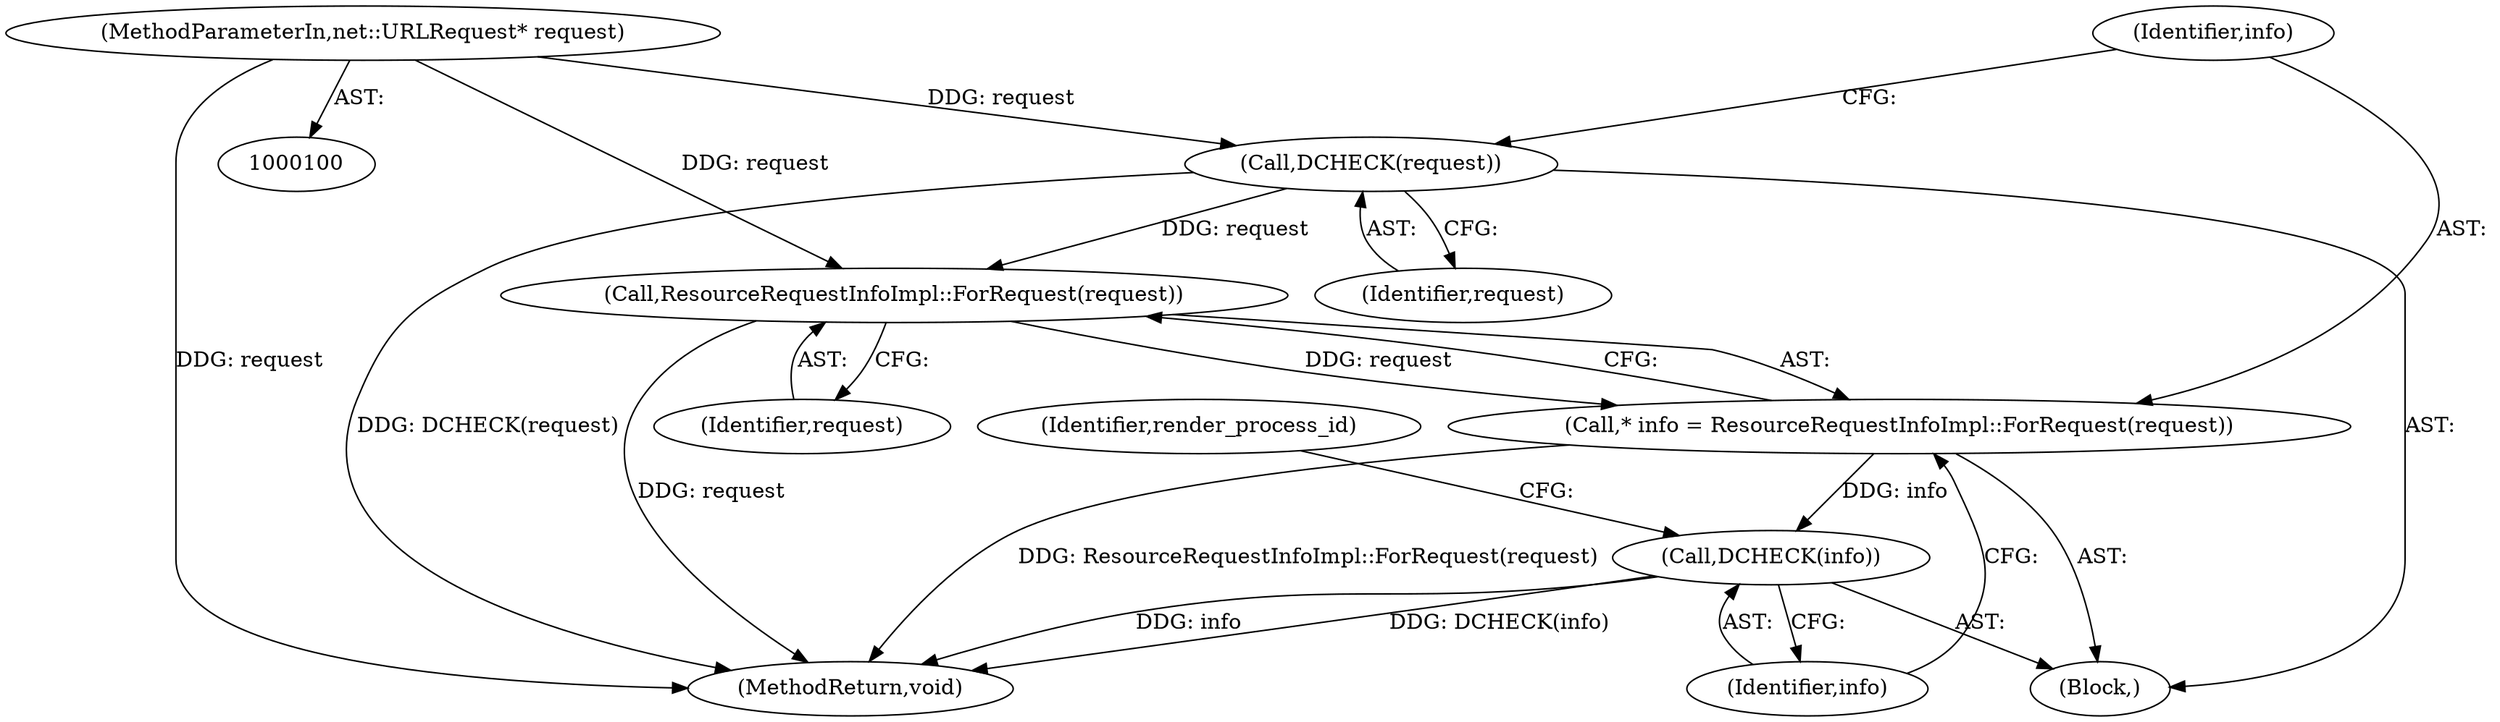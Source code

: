 digraph "0_Chrome_5385c44d9634d00b1cec2abf0fe7290d4205c7b0_0@pointer" {
"1000105" [label="(Call,DCHECK(request))"];
"1000101" [label="(MethodParameterIn,net::URLRequest* request)"];
"1000110" [label="(Call,ResourceRequestInfoImpl::ForRequest(request))"];
"1000108" [label="(Call,* info = ResourceRequestInfoImpl::ForRequest(request))"];
"1000112" [label="(Call,DCHECK(info))"];
"1000134" [label="(MethodReturn,void)"];
"1000101" [label="(MethodParameterIn,net::URLRequest* request)"];
"1000113" [label="(Identifier,info)"];
"1000104" [label="(Block,)"];
"1000105" [label="(Call,DCHECK(request))"];
"1000121" [label="(Identifier,render_process_id)"];
"1000110" [label="(Call,ResourceRequestInfoImpl::ForRequest(request))"];
"1000111" [label="(Identifier,request)"];
"1000108" [label="(Call,* info = ResourceRequestInfoImpl::ForRequest(request))"];
"1000109" [label="(Identifier,info)"];
"1000106" [label="(Identifier,request)"];
"1000112" [label="(Call,DCHECK(info))"];
"1000105" -> "1000104"  [label="AST: "];
"1000105" -> "1000106"  [label="CFG: "];
"1000106" -> "1000105"  [label="AST: "];
"1000109" -> "1000105"  [label="CFG: "];
"1000105" -> "1000134"  [label="DDG: DCHECK(request)"];
"1000101" -> "1000105"  [label="DDG: request"];
"1000105" -> "1000110"  [label="DDG: request"];
"1000101" -> "1000100"  [label="AST: "];
"1000101" -> "1000134"  [label="DDG: request"];
"1000101" -> "1000110"  [label="DDG: request"];
"1000110" -> "1000108"  [label="AST: "];
"1000110" -> "1000111"  [label="CFG: "];
"1000111" -> "1000110"  [label="AST: "];
"1000108" -> "1000110"  [label="CFG: "];
"1000110" -> "1000134"  [label="DDG: request"];
"1000110" -> "1000108"  [label="DDG: request"];
"1000108" -> "1000104"  [label="AST: "];
"1000109" -> "1000108"  [label="AST: "];
"1000113" -> "1000108"  [label="CFG: "];
"1000108" -> "1000134"  [label="DDG: ResourceRequestInfoImpl::ForRequest(request)"];
"1000108" -> "1000112"  [label="DDG: info"];
"1000112" -> "1000104"  [label="AST: "];
"1000112" -> "1000113"  [label="CFG: "];
"1000113" -> "1000112"  [label="AST: "];
"1000121" -> "1000112"  [label="CFG: "];
"1000112" -> "1000134"  [label="DDG: DCHECK(info)"];
"1000112" -> "1000134"  [label="DDG: info"];
}
